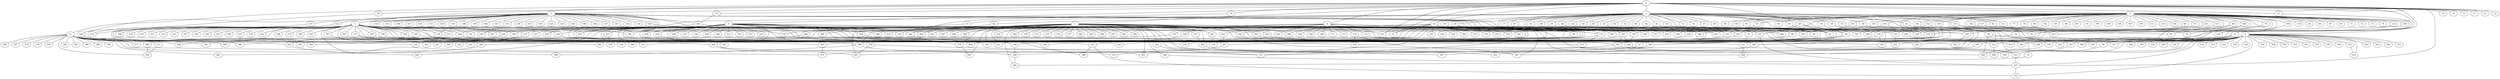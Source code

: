 
graph graphname {
    0 -- 1
0 -- 2
0 -- 3
0 -- 4
0 -- 5
0 -- 6
0 -- 7
0 -- 8
0 -- 9
0 -- 10
0 -- 11
0 -- 12
0 -- 13
0 -- 14
0 -- 15
0 -- 16
0 -- 17
0 -- 18
0 -- 19
0 -- 20
0 -- 21
0 -- 22
0 -- 23
0 -- 327
0 -- 213
1 -- 24
1 -- 25
1 -- 26
1 -- 27
1 -- 28
1 -- 29
1 -- 30
1 -- 31
1 -- 32
1 -- 33
1 -- 34
1 -- 35
1 -- 36
1 -- 37
1 -- 38
1 -- 39
1 -- 40
1 -- 41
1 -- 42
1 -- 43
1 -- 44
1 -- 45
1 -- 46
1 -- 47
1 -- 48
1 -- 49
1 -- 50
1 -- 51
1 -- 52
1 -- 53
1 -- 54
1 -- 55
1 -- 56
1 -- 57
1 -- 58
1 -- 59
1 -- 60
1 -- 61
1 -- 62
1 -- 63
1 -- 64
2 -- 65
2 -- 66
2 -- 67
2 -- 68
2 -- 69
2 -- 70
2 -- 71
2 -- 72
2 -- 73
2 -- 74
2 -- 75
2 -- 76
2 -- 77
2 -- 78
2 -- 79
2 -- 80
2 -- 81
2 -- 82
2 -- 83
2 -- 84
2 -- 85
2 -- 86
2 -- 87
2 -- 88
2 -- 89
2 -- 90
2 -- 91
2 -- 92
2 -- 93
2 -- 94
2 -- 95
2 -- 96
2 -- 97
2 -- 98
2 -- 99
2 -- 100
2 -- 101
2 -- 102
2 -- 103
2 -- 104
2 -- 105
2 -- 106
2 -- 107
2 -- 108
2 -- 109
2 -- 110
2 -- 111
2 -- 112
2 -- 113
2 -- 114
2 -- 115
2 -- 116
2 -- 117
2 -- 118
2 -- 119
2 -- 120
2 -- 121
2 -- 385
3 -- 128
3 -- 130
3 -- 131
3 -- 132
3 -- 133
3 -- 134
3 -- 129
3 -- 136
3 -- 137
3 -- 138
3 -- 139
3 -- 140
3 -- 141
3 -- 142
3 -- 143
3 -- 144
3 -- 145
3 -- 146
3 -- 147
3 -- 148
3 -- 149
3 -- 150
3 -- 151
3 -- 152
3 -- 153
3 -- 154
3 -- 155
3 -- 156
3 -- 157
3 -- 158
3 -- 159
3 -- 160
3 -- 161
3 -- 135
3 -- 122
3 -- 123
3 -- 124
3 -- 125
3 -- 126
3 -- 127
4 -- 162
4 -- 163
4 -- 164
4 -- 165
4 -- 166
4 -- 167
4 -- 168
4 -- 169
4 -- 170
4 -- 171
4 -- 172
4 -- 173
4 -- 174
4 -- 175
4 -- 296
5 -- 176
5 -- 177
5 -- 178
5 -- 179
5 -- 180
5 -- 181
5 -- 182
5 -- 183
5 -- 184
5 -- 185
5 -- 186
5 -- 187
5 -- 188
5 -- 189
5 -- 190
5 -- 191
5 -- 192
5 -- 193
5 -- 194
5 -- 195
5 -- 196
5 -- 197
5 -- 198
5 -- 199
5 -- 200
5 -- 201
5 -- 202
5 -- 203
5 -- 204
5 -- 205
5 -- 206
5 -- 207
5 -- 208
5 -- 209
5 -- 210
5 -- 211
5 -- 212
5 -- 213
5 -- 214
5 -- 215
5 -- 216
5 -- 217
5 -- 218
5 -- 219
5 -- 220
5 -- 221
5 -- 222
5 -- 223
5 -- 224
5 -- 54
5 -- 261
5 -- 263
6 -- 256
6 -- 258
6 -- 259
6 -- 260
6 -- 257
6 -- 225
6 -- 226
6 -- 227
6 -- 228
6 -- 229
6 -- 230
6 -- 231
6 -- 232
6 -- 233
6 -- 234
6 -- 235
6 -- 236
6 -- 237
6 -- 238
6 -- 239
6 -- 240
6 -- 241
6 -- 242
6 -- 243
6 -- 244
6 -- 245
6 -- 246
6 -- 247
6 -- 248
6 -- 249
6 -- 250
6 -- 251
6 -- 252
6 -- 253
6 -- 254
6 -- 255
7 -- 261
7 -- 262
7 -- 263
7 -- 264
7 -- 265
7 -- 266
7 -- 267
7 -- 268
7 -- 269
7 -- 270
7 -- 271
7 -- 272
7 -- 273
7 -- 274
7 -- 275
7 -- 276
7 -- 277
7 -- 278
7 -- 279
7 -- 280
7 -- 281
7 -- 282
7 -- 283
7 -- 284
7 -- 285
7 -- 286
7 -- 287
7 -- 288
7 -- 289
7 -- 290
7 -- 291
7 -- 292
7 -- 293
7 -- 294
7 -- 295
7 -- 296
7 -- 297
7 -- 298
7 -- 299
7 -- 300
7 -- 301
7 -- 302
7 -- 303
7 -- 304
7 -- 305
7 -- 306
7 -- 307
7 -- 308
7 -- 309
7 -- 310
7 -- 204
8 -- 311
8 -- 312
8 -- 313
8 -- 314
8 -- 315
8 -- 316
8 -- 317
8 -- 318
8 -- 319
8 -- 320
8 -- 321
8 -- 322
8 -- 323
8 -- 324
8 -- 325
8 -- 326
8 -- 327
8 -- 328
8 -- 329
8 -- 330
8 -- 331
8 -- 332
8 -- 333
8 -- 334
8 -- 335
8 -- 336
8 -- 337
8 -- 338
8 -- 339
8 -- 340
8 -- 341
8 -- 342
8 -- 343
8 -- 344
8 -- 165
9 -- 345
9 -- 346
9 -- 347
9 -- 348
9 -- 349
9 -- 350
9 -- 351
10 -- 352
10 -- 353
10 -- 354
10 -- 355
10 -- 356
10 -- 357
10 -- 358
10 -- 359
10 -- 360
10 -- 361
10 -- 362
10 -- 363
10 -- 364
10 -- 365
10 -- 366
10 -- 367
10 -- 368
10 -- 369
10 -- 370
10 -- 371
10 -- 372
10 -- 373
10 -- 374
10 -- 35
10 -- 12
11 -- 384
11 -- 386
11 -- 387
11 -- 388
11 -- 389
11 -- 390
11 -- 385
11 -- 392
11 -- 393
11 -- 394
11 -- 395
11 -- 396
11 -- 397
11 -- 398
11 -- 399
11 -- 391
11 -- 375
11 -- 376
11 -- 377
11 -- 378
11 -- 379
11 -- 380
11 -- 381
11 -- 382
11 -- 383
16 -- 145
18 -- 216
19 -- 182
20 -- 191
20 -- 61
20 -- 123
23 -- 228
24 -- 387
24 -- 384
24 -- 38
25 -- 125
25 -- 98
25 -- 365
26 -- 238
26 -- 298
29 -- 398
30 -- 338
30 -- 369
31 -- 76
33 -- 317
34 -- 306
35 -- 255
36 -- 48
37 -- 209
38 -- 389
39 -- 228
39 -- 149
41 -- 313
43 -- 293
43 -- 321
43 -- 202
44 -- 81
45 -- 127
45 -- 93
46 -- 255
47 -- 305
48 -- 155
48 -- 306
52 -- 213
52 -- 56
53 -- 228
56 -- 309
57 -- 395
58 -- 175
59 -- 396
59 -- 268
60 -- 61
62 -- 269
63 -- 136
64 -- 220
64 -- 331
68 -- 380
70 -- 348
70 -- 247
75 -- 285
79 -- 232
84 -- 298
87 -- 167
88 -- 250
89 -- 274
89 -- 334
90 -- 349
91 -- 217
92 -- 370
92 -- 293
94 -- 249
96 -- 182
97 -- 308
97 -- 203
98 -- 184
101 -- 301
101 -- 263
102 -- 364
103 -- 188
103 -- 367
103 -- 258
105 -- 231
106 -- 325
106 -- 158
108 -- 253
109 -- 120
112 -- 200
113 -- 133
115 -- 321
115 -- 135
117 -- 149
117 -- 253
117 -- 193
118 -- 197
121 -- 266
121 -- 122
122 -- 149
122 -- 249
123 -- 327
125 -- 191
125 -- 243
125 -- 256
127 -- 388
127 -- 205
131 -- 245
133 -- 232
134 -- 363
135 -- 212
137 -- 144
139 -- 178
139 -- 361
139 -- 211
141 -- 368
144 -- 377
144 -- 208
145 -- 269
145 -- 241
150 -- 353
150 -- 206
152 -- 235
153 -- 227
155 -- 290
155 -- 333
156 -- 282
157 -- 278
158 -- 322
162 -- 247
169 -- 240
170 -- 367
170 -- 326
173 -- 336
174 -- 224
175 -- 272
175 -- 192
177 -- 360
177 -- 326
181 -- 288
182 -- 279
184 -- 209
185 -- 370
191 -- 375
191 -- 329
193 -- 234
194 -- 231
194 -- 313
197 -- 256
199 -- 305
200 -- 325
201 -- 359
204 -- 235
205 -- 246
206 -- 356
207 -- 267
209 -- 285
214 -- 384
215 -- 393
220 -- 260
226 -- 242
228 -- 345
237 -- 239
247 -- 287
249 -- 262
254 -- 322
255 -- 364
256 -- 321
258 -- 288
259 -- 287
259 -- 371
260 -- 287
260 -- 301
265 -- 371
271 -- 309
279 -- 295
281 -- 370
284 -- 363
288 -- 372
288 -- 399
289 -- 391
296 -- 349
300 -- 327
302 -- 341
303 -- 319
303 -- 345
306 -- 307
306 -- 371
309 -- 367
312 -- 323
313 -- 349
321 -- 327
325 -- 369
327 -- 333
360 -- 381
363 -- 375
388 -- 393

}
